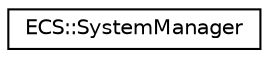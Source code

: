 digraph "Graphical Class Hierarchy"
{
 // LATEX_PDF_SIZE
  edge [fontname="Helvetica",fontsize="10",labelfontname="Helvetica",labelfontsize="10"];
  node [fontname="Helvetica",fontsize="10",shape=record];
  rankdir="LR";
  Node0 [label="ECS::SystemManager",height=0.2,width=0.4,color="black", fillcolor="white", style="filled",URL="$classECS_1_1SystemManager.html",tooltip=" "];
}

